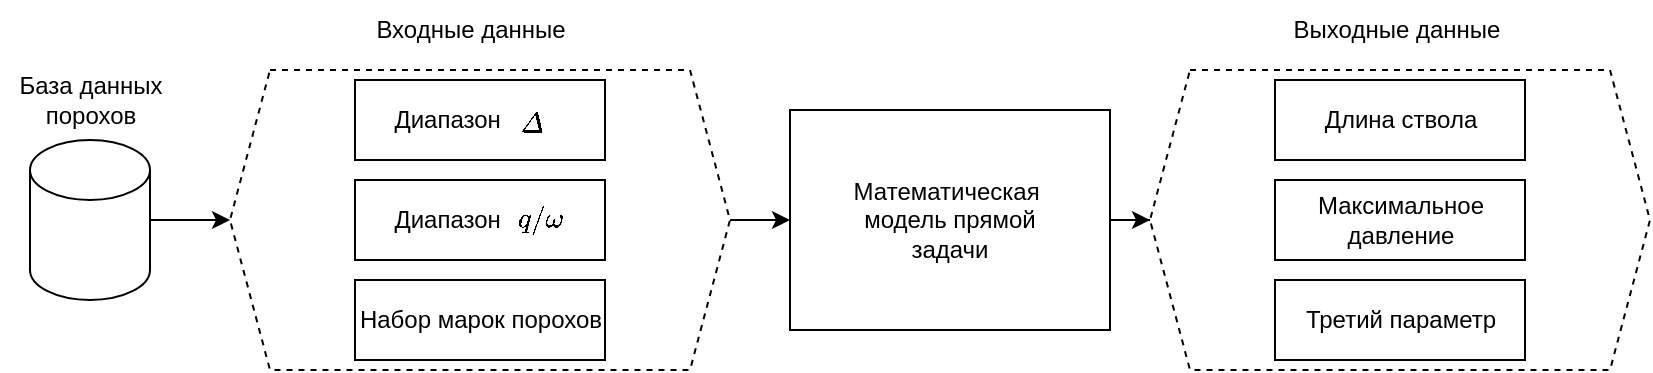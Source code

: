 <mxfile version="24.7.17">
  <diagram name="Страница — 1" id="r40wr5CCcXCHfvYeTKJd">
    <mxGraphModel dx="840" dy="503" grid="1" gridSize="10" guides="1" tooltips="1" connect="1" arrows="1" fold="1" page="1" pageScale="1" pageWidth="1169" pageHeight="827" math="1" shadow="0">
      <root>
        <mxCell id="0" />
        <mxCell id="1" parent="0" />
        <mxCell id="c5y8Brq3jjEGUIZRLqkQ-5" style="edgeStyle=orthogonalEdgeStyle;rounded=0;orthogonalLoop=1;jettySize=auto;html=1;entryX=0;entryY=0.5;entryDx=0;entryDy=0;" parent="1" source="c5y8Brq3jjEGUIZRLqkQ-1" target="c5y8Brq3jjEGUIZRLqkQ-4" edge="1">
          <mxGeometry relative="1" as="geometry" />
        </mxCell>
        <mxCell id="c5y8Brq3jjEGUIZRLqkQ-1" value="" style="shape=cylinder3;whiteSpace=wrap;html=1;boundedLbl=1;backgroundOutline=1;size=15;" parent="1" vertex="1">
          <mxGeometry x="400" y="290" width="60" height="80" as="geometry" />
        </mxCell>
        <mxCell id="c5y8Brq3jjEGUIZRLqkQ-3" value="База данных&lt;div&gt;порохов&lt;/div&gt;" style="text;html=1;align=center;verticalAlign=middle;resizable=0;points=[];autosize=1;strokeColor=none;fillColor=none;" parent="1" vertex="1">
          <mxGeometry x="385" y="250" width="90" height="40" as="geometry" />
        </mxCell>
        <mxCell id="ZUE-Y3ovuz796MKkwsCk-7" style="edgeStyle=orthogonalEdgeStyle;rounded=0;orthogonalLoop=1;jettySize=auto;html=1;exitX=1;exitY=0.5;exitDx=0;exitDy=0;entryX=0;entryY=0.5;entryDx=0;entryDy=0;" edge="1" parent="1" source="c5y8Brq3jjEGUIZRLqkQ-4" target="ZUE-Y3ovuz796MKkwsCk-5">
          <mxGeometry relative="1" as="geometry" />
        </mxCell>
        <mxCell id="c5y8Brq3jjEGUIZRLqkQ-4" value="" style="shape=hexagon;perimeter=hexagonPerimeter2;whiteSpace=wrap;html=1;fixedSize=1;dashed=1;" parent="1" vertex="1">
          <mxGeometry x="500" y="255" width="250" height="150" as="geometry" />
        </mxCell>
        <mxCell id="c5y8Brq3jjEGUIZRLqkQ-6" value="Входные данные" style="text;html=1;align=center;verticalAlign=middle;resizable=0;points=[];autosize=1;strokeColor=none;fillColor=none;" parent="1" vertex="1">
          <mxGeometry x="560" y="220" width="120" height="30" as="geometry" />
        </mxCell>
        <mxCell id="c5y8Brq3jjEGUIZRLqkQ-8" value="Диапазон&amp;nbsp; &amp;nbsp; &amp;nbsp; &amp;nbsp; &amp;nbsp;&amp;nbsp;" style="rounded=0;whiteSpace=wrap;html=1;" parent="1" vertex="1">
          <mxGeometry x="562.5" y="260" width="125" height="40" as="geometry" />
        </mxCell>
        <mxCell id="ZUE-Y3ovuz796MKkwsCk-1" value="&lt;span style=&quot;text-wrap: wrap;&quot;&gt;&amp;nbsp;$$\varDelta$$&lt;/span&gt;" style="text;html=1;align=center;verticalAlign=middle;resizable=0;points=[];autosize=1;strokeColor=none;fillColor=none;" vertex="1" parent="1">
          <mxGeometry x="600" y="260" width="100" height="30" as="geometry" />
        </mxCell>
        <mxCell id="ZUE-Y3ovuz796MKkwsCk-2" value="Диапазон&amp;nbsp; &amp;nbsp; &amp;nbsp; &amp;nbsp; &amp;nbsp;&amp;nbsp;" style="rounded=0;whiteSpace=wrap;html=1;" vertex="1" parent="1">
          <mxGeometry x="562.5" y="310" width="125" height="40" as="geometry" />
        </mxCell>
        <mxCell id="ZUE-Y3ovuz796MKkwsCk-3" value="Набор марок порохов" style="rounded=0;whiteSpace=wrap;html=1;" vertex="1" parent="1">
          <mxGeometry x="562.5" y="360" width="125" height="40" as="geometry" />
        </mxCell>
        <mxCell id="ZUE-Y3ovuz796MKkwsCk-4" value="$$q / \omega$$" style="text;html=1;align=center;verticalAlign=middle;resizable=0;points=[];autosize=1;strokeColor=none;fillColor=none;" vertex="1" parent="1">
          <mxGeometry x="600" y="315" width="110" height="30" as="geometry" />
        </mxCell>
        <mxCell id="ZUE-Y3ovuz796MKkwsCk-13" style="edgeStyle=orthogonalEdgeStyle;rounded=0;orthogonalLoop=1;jettySize=auto;html=1;" edge="1" parent="1" source="ZUE-Y3ovuz796MKkwsCk-5" target="ZUE-Y3ovuz796MKkwsCk-8">
          <mxGeometry relative="1" as="geometry" />
        </mxCell>
        <mxCell id="ZUE-Y3ovuz796MKkwsCk-5" value="Математическая&amp;nbsp;&lt;div&gt;модель прямой&lt;/div&gt;&lt;div&gt;задачи&lt;/div&gt;" style="rounded=0;whiteSpace=wrap;html=1;" vertex="1" parent="1">
          <mxGeometry x="780" y="275" width="160" height="110" as="geometry" />
        </mxCell>
        <mxCell id="ZUE-Y3ovuz796MKkwsCk-8" value="" style="shape=hexagon;perimeter=hexagonPerimeter2;whiteSpace=wrap;html=1;fixedSize=1;dashed=1;" vertex="1" parent="1">
          <mxGeometry x="960" y="255" width="250" height="150" as="geometry" />
        </mxCell>
        <mxCell id="ZUE-Y3ovuz796MKkwsCk-9" value="Выходные данные" style="text;html=1;align=center;verticalAlign=middle;resizable=0;points=[];autosize=1;strokeColor=none;fillColor=none;" vertex="1" parent="1">
          <mxGeometry x="1017.5" y="220" width="130" height="30" as="geometry" />
        </mxCell>
        <mxCell id="ZUE-Y3ovuz796MKkwsCk-10" value="Длина ствола" style="rounded=0;whiteSpace=wrap;html=1;" vertex="1" parent="1">
          <mxGeometry x="1022.5" y="260" width="125" height="40" as="geometry" />
        </mxCell>
        <mxCell id="ZUE-Y3ovuz796MKkwsCk-11" value="Максимальное давление" style="rounded=0;whiteSpace=wrap;html=1;" vertex="1" parent="1">
          <mxGeometry x="1022.5" y="310" width="125" height="40" as="geometry" />
        </mxCell>
        <mxCell id="ZUE-Y3ovuz796MKkwsCk-12" value="Третий параметр" style="rounded=0;whiteSpace=wrap;html=1;" vertex="1" parent="1">
          <mxGeometry x="1022.5" y="360" width="125" height="40" as="geometry" />
        </mxCell>
      </root>
    </mxGraphModel>
  </diagram>
</mxfile>

